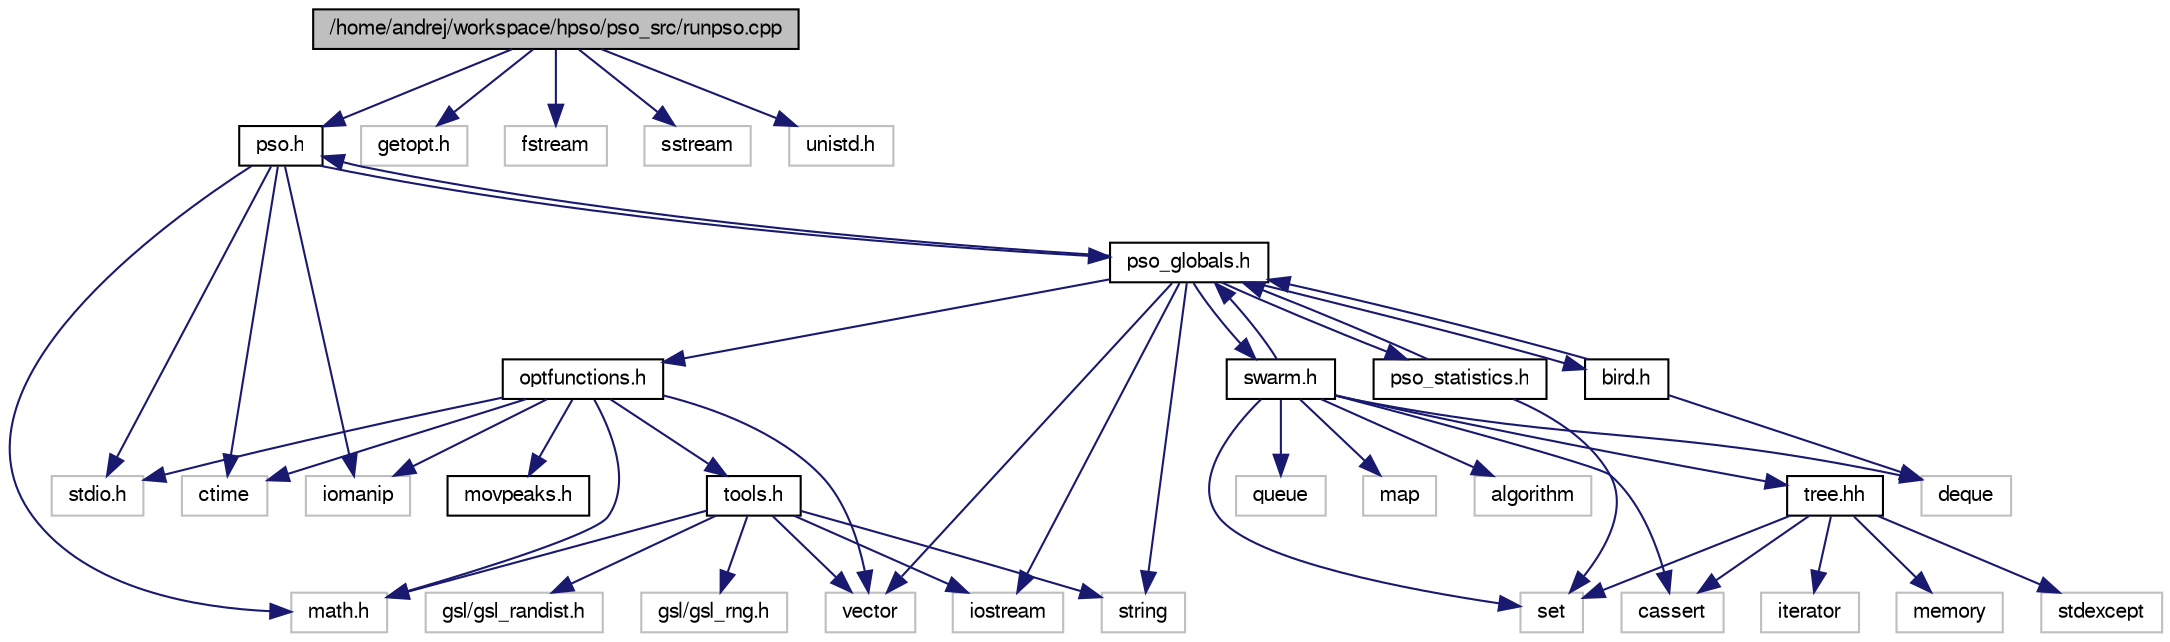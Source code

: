 digraph G
{
  bgcolor="transparent";
  edge [fontname="FreeSans",fontsize=10,labelfontname="FreeSans",labelfontsize=10];
  node [fontname="FreeSans",fontsize=10,shape=record];
  Node1 [label="/home/andrej/workspace/hpso/pso_src/runpso.cpp",height=0.2,width=0.4,color="black", fillcolor="grey75", style="filled" fontcolor="black"];
  Node1 -> Node2 [color="midnightblue",fontsize=10,style="solid"];
  Node2 [label="pso.h",height=0.2,width=0.4,color="black",URL="$pso_8h.html"];
  Node2 -> Node3 [color="midnightblue",fontsize=10,style="solid"];
  Node3 [label="stdio.h",height=0.2,width=0.4,color="grey75"];
  Node2 -> Node4 [color="midnightblue",fontsize=10,style="solid"];
  Node4 [label="math.h",height=0.2,width=0.4,color="grey75"];
  Node2 -> Node5 [color="midnightblue",fontsize=10,style="solid"];
  Node5 [label="ctime",height=0.2,width=0.4,color="grey75"];
  Node2 -> Node6 [color="midnightblue",fontsize=10,style="solid"];
  Node6 [label="iomanip",height=0.2,width=0.4,color="grey75"];
  Node2 -> Node7 [color="midnightblue",fontsize=10,style="solid"];
  Node7 [label="pso_globals.h",height=0.2,width=0.4,color="black",URL="$pso__globals_8h.html"];
  Node7 -> Node8 [color="midnightblue",fontsize=10,style="solid"];
  Node8 [label="string",height=0.2,width=0.4,color="grey75"];
  Node7 -> Node9 [color="midnightblue",fontsize=10,style="solid"];
  Node9 [label="vector",height=0.2,width=0.4,color="grey75"];
  Node7 -> Node10 [color="midnightblue",fontsize=10,style="solid"];
  Node10 [label="iostream",height=0.2,width=0.4,color="grey75"];
  Node7 -> Node11 [color="midnightblue",fontsize=10,style="solid"];
  Node11 [label="optfunctions.h",height=0.2,width=0.4,color="black",URL="$optfunctions_8h.html"];
  Node11 -> Node3 [color="midnightblue",fontsize=10,style="solid"];
  Node11 -> Node4 [color="midnightblue",fontsize=10,style="solid"];
  Node11 -> Node5 [color="midnightblue",fontsize=10,style="solid"];
  Node11 -> Node6 [color="midnightblue",fontsize=10,style="solid"];
  Node11 -> Node9 [color="midnightblue",fontsize=10,style="solid"];
  Node11 -> Node12 [color="midnightblue",fontsize=10,style="solid"];
  Node12 [label="tools.h",height=0.2,width=0.4,color="black",URL="$tools_8h.html"];
  Node12 -> Node10 [color="midnightblue",fontsize=10,style="solid"];
  Node12 -> Node8 [color="midnightblue",fontsize=10,style="solid"];
  Node12 -> Node9 [color="midnightblue",fontsize=10,style="solid"];
  Node12 -> Node13 [color="midnightblue",fontsize=10,style="solid"];
  Node13 [label="gsl/gsl_rng.h",height=0.2,width=0.4,color="grey75"];
  Node12 -> Node14 [color="midnightblue",fontsize=10,style="solid"];
  Node14 [label="gsl/gsl_randist.h",height=0.2,width=0.4,color="grey75"];
  Node12 -> Node4 [color="midnightblue",fontsize=10,style="solid"];
  Node11 -> Node15 [color="midnightblue",fontsize=10,style="solid"];
  Node15 [label="movpeaks.h",height=0.2,width=0.4,color="black",URL="$movpeaks_8h.html"];
  Node7 -> Node2 [color="midnightblue",fontsize=10,style="solid"];
  Node7 -> Node16 [color="midnightblue",fontsize=10,style="solid"];
  Node16 [label="pso_statistics.h",height=0.2,width=0.4,color="black",URL="$pso__statistics_8h.html"];
  Node16 -> Node17 [color="midnightblue",fontsize=10,style="solid"];
  Node17 [label="set",height=0.2,width=0.4,color="grey75"];
  Node16 -> Node7 [color="midnightblue",fontsize=10,style="solid"];
  Node7 -> Node18 [color="midnightblue",fontsize=10,style="solid"];
  Node18 [label="swarm.h",height=0.2,width=0.4,color="black",URL="$swarm_8h.html"];
  Node18 -> Node19 [color="midnightblue",fontsize=10,style="solid"];
  Node19 [label="tree.hh",height=0.2,width=0.4,color="black",URL="$tree_8hh.html"];
  Node19 -> Node20 [color="midnightblue",fontsize=10,style="solid"];
  Node20 [label="cassert",height=0.2,width=0.4,color="grey75"];
  Node19 -> Node21 [color="midnightblue",fontsize=10,style="solid"];
  Node21 [label="memory",height=0.2,width=0.4,color="grey75"];
  Node19 -> Node22 [color="midnightblue",fontsize=10,style="solid"];
  Node22 [label="stdexcept",height=0.2,width=0.4,color="grey75"];
  Node19 -> Node23 [color="midnightblue",fontsize=10,style="solid"];
  Node23 [label="iterator",height=0.2,width=0.4,color="grey75"];
  Node19 -> Node17 [color="midnightblue",fontsize=10,style="solid"];
  Node18 -> Node24 [color="midnightblue",fontsize=10,style="solid"];
  Node24 [label="deque",height=0.2,width=0.4,color="grey75"];
  Node18 -> Node25 [color="midnightblue",fontsize=10,style="solid"];
  Node25 [label="queue",height=0.2,width=0.4,color="grey75"];
  Node18 -> Node17 [color="midnightblue",fontsize=10,style="solid"];
  Node18 -> Node26 [color="midnightblue",fontsize=10,style="solid"];
  Node26 [label="map",height=0.2,width=0.4,color="grey75"];
  Node18 -> Node27 [color="midnightblue",fontsize=10,style="solid"];
  Node27 [label="algorithm",height=0.2,width=0.4,color="grey75"];
  Node18 -> Node20 [color="midnightblue",fontsize=10,style="solid"];
  Node18 -> Node7 [color="midnightblue",fontsize=10,style="solid"];
  Node7 -> Node28 [color="midnightblue",fontsize=10,style="solid"];
  Node28 [label="bird.h",height=0.2,width=0.4,color="black",URL="$bird_8h.html"];
  Node28 -> Node7 [color="midnightblue",fontsize=10,style="solid"];
  Node28 -> Node24 [color="midnightblue",fontsize=10,style="solid"];
  Node1 -> Node29 [color="midnightblue",fontsize=10,style="solid"];
  Node29 [label="getopt.h",height=0.2,width=0.4,color="grey75"];
  Node1 -> Node30 [color="midnightblue",fontsize=10,style="solid"];
  Node30 [label="fstream",height=0.2,width=0.4,color="grey75"];
  Node1 -> Node31 [color="midnightblue",fontsize=10,style="solid"];
  Node31 [label="sstream",height=0.2,width=0.4,color="grey75"];
  Node1 -> Node32 [color="midnightblue",fontsize=10,style="solid"];
  Node32 [label="unistd.h",height=0.2,width=0.4,color="grey75"];
}
